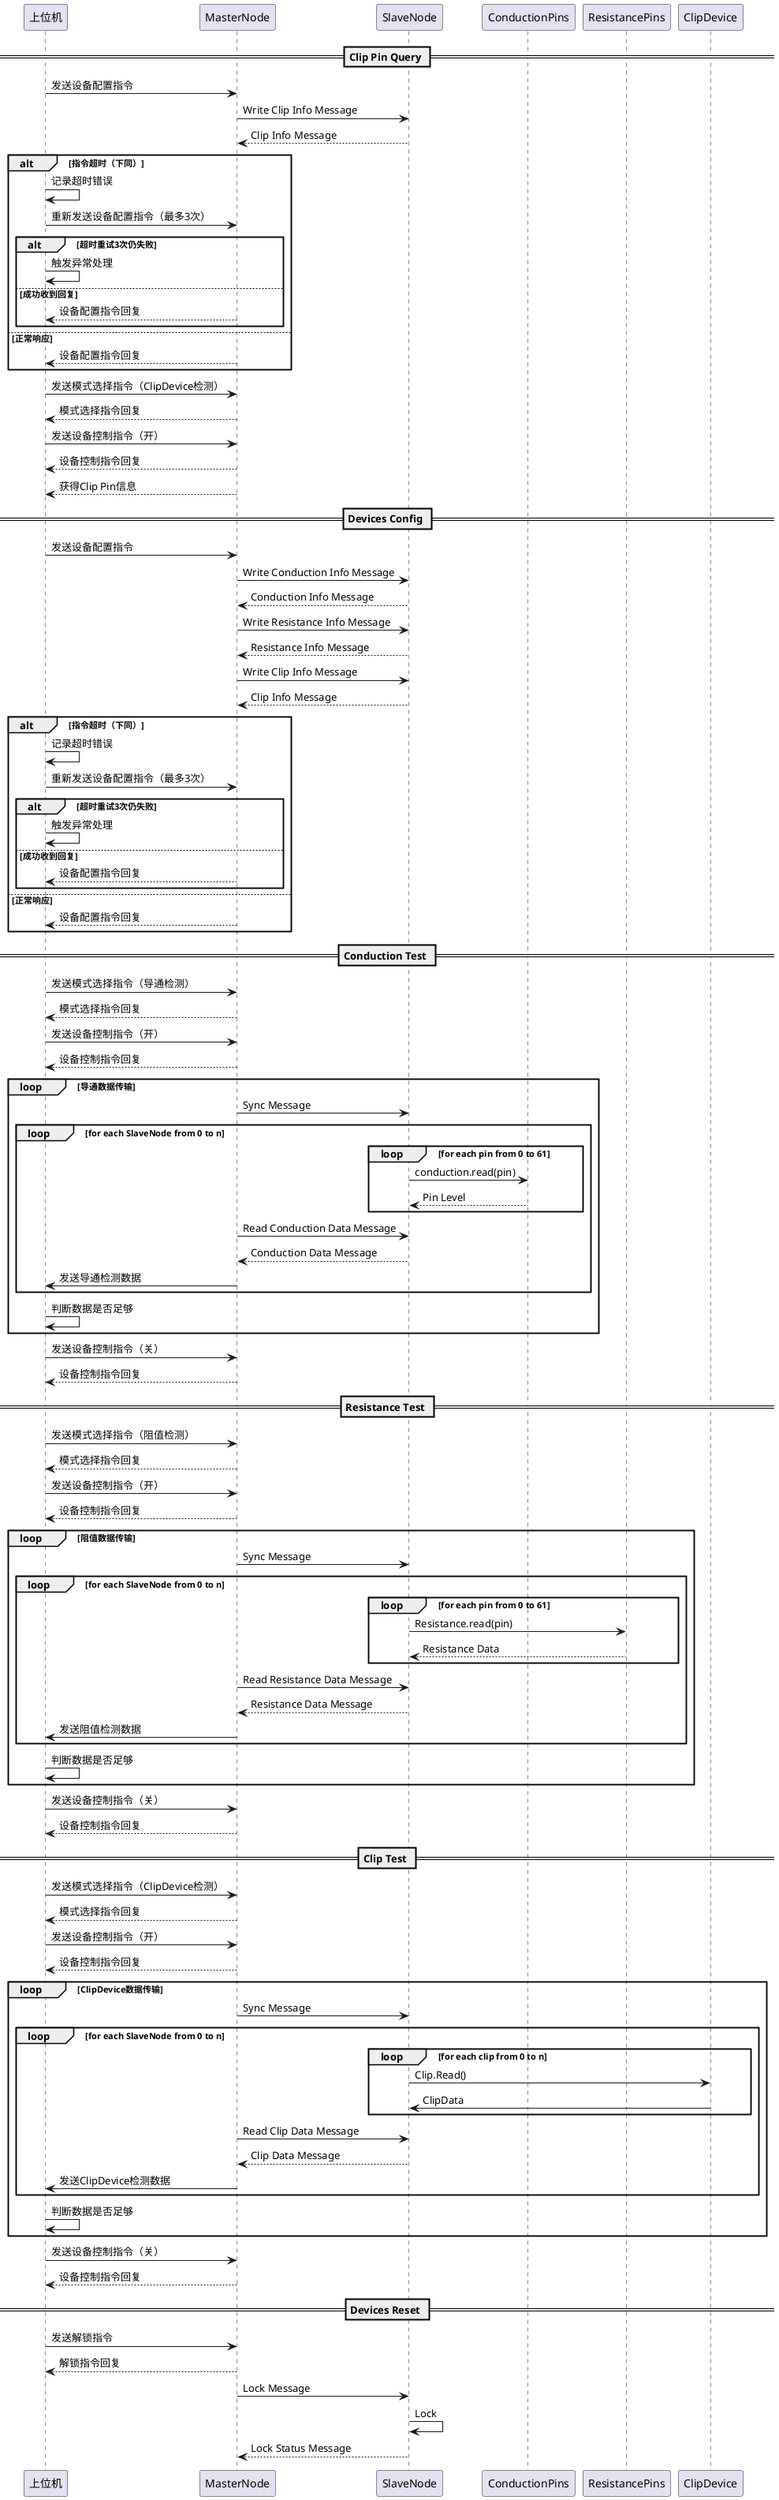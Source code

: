 @startuml systemDiagram
participant 上位机
participant MasterNode
participant SlaveNode
participant ConductionPins
participant ResistancePins
participant ClipDevice
== Clip Pin Query ==
上位机 -> MasterNode : 发送设备配置指令
MasterNode -> SlaveNode : Write Clip Info Message
SlaveNode --> MasterNode : Clip Info Message
alt 指令超时（下同）
    上位机 -> 上位机 : 记录超时错误
    上位机 -> MasterNode : 重新发送设备配置指令（最多3次）
    alt 超时重试3次仍失败
        上位机 -> 上位机 : 触发异常处理
    else 成功收到回复
        MasterNode --> 上位机 : 设备配置指令回复
    end
else 正常响应
    MasterNode --> 上位机 : 设备配置指令回复
end
上位机 -> MasterNode : 发送模式选择指令（ClipDevice检测）
MasterNode --> 上位机 : 模式选择指令回复
上位机 -> MasterNode : 发送设备控制指令（开）
MasterNode --> 上位机 : 设备控制指令回复
MasterNode --> 上位机 : 获得Clip Pin信息

== Devices Config ==
上位机 -> MasterNode : 发送设备配置指令
MasterNode -> SlaveNode : Write Conduction Info Message
SlaveNode --> MasterNode : Conduction Info Message
MasterNode -> SlaveNode : Write Resistance Info Message
SlaveNode --> MasterNode : Resistance Info Message
MasterNode -> SlaveNode : Write Clip Info Message
SlaveNode --> MasterNode : Clip Info Message
alt 指令超时（下同）
    上位机 -> 上位机 : 记录超时错误
    上位机 -> MasterNode : 重新发送设备配置指令（最多3次）
    alt 超时重试3次仍失败
        上位机 -> 上位机 : 触发异常处理
    else 成功收到回复
        MasterNode --> 上位机 : 设备配置指令回复
    end
else 正常响应
    MasterNode --> 上位机 : 设备配置指令回复
end

== Conduction Test ==
上位机 -> MasterNode : 发送模式选择指令（导通检测）
MasterNode --> 上位机 : 模式选择指令回复

上位机 -> MasterNode : 发送设备控制指令（开）
MasterNode --> 上位机 : 设备控制指令回复

loop 导通数据传输
    MasterNode -> SlaveNode : Sync Message

    loop for each SlaveNode from 0 to n

    loop for each pin from 0 to 61
        SlaveNode -> ConductionPins: conduction.read(pin)
        ConductionPins --> SlaveNode: Pin Level
    end

        MasterNode -> SlaveNode : Read Conduction Data Message
        SlaveNode --> MasterNode : Conduction Data Message
        MasterNode -> 上位机 : 发送导通检测数据
    end
    
    上位机 -> 上位机 : 判断数据是否足够
end

上位机 -> MasterNode : 发送设备控制指令（关）
MasterNode --> 上位机 : 设备控制指令回复

== Resistance Test ==
上位机 -> MasterNode : 发送模式选择指令（阻值检测）
MasterNode --> 上位机 : 模式选择指令回复
上位机 -> MasterNode : 发送设备控制指令（开）
MasterNode --> 上位机 : 设备控制指令回复

loop 阻值数据传输
    MasterNode -> SlaveNode : Sync Message

    loop for each SlaveNode from 0 to n

    loop for each pin from 0 to 61
        SlaveNode -> ResistancePins: Resistance.read(pin)
        ResistancePins --> SlaveNode: Resistance Data
    end

        MasterNode -> SlaveNode : Read Resistance Data Message
        SlaveNode --> MasterNode : Resistance Data Message
        MasterNode -> 上位机 : 发送阻值检测数据
    end
    
    上位机 -> 上位机 : 判断数据是否足够
end

上位机 -> MasterNode : 发送设备控制指令（关）
MasterNode --> 上位机 : 设备控制指令回复

== Clip Test ==
上位机 -> MasterNode : 发送模式选择指令（ClipDevice检测）
MasterNode --> 上位机 : 模式选择指令回复
上位机 -> MasterNode : 发送设备控制指令（开）
MasterNode --> 上位机 : 设备控制指令回复

loop ClipDevice数据传输

    MasterNode -> SlaveNode : Sync Message

    loop for each SlaveNode from 0 to n

    loop for each clip from 0 to n
        SlaveNode -> ClipDevice : Clip.Read()
        ClipDevice -> SlaveNode: ClipData
    end

        MasterNode -> SlaveNode : Read Clip Data Message
        SlaveNode --> MasterNode : Clip Data Message
        MasterNode -> 上位机 : 发送ClipDevice检测数据
    end

    上位机 -> 上位机 : 判断数据是否足够

end

上位机 -> MasterNode : 发送设备控制指令（关）
MasterNode --> 上位机 : 设备控制指令回复

== Devices Reset ==
上位机 -> MasterNode : 发送解锁指令
MasterNode --> 上位机 : 解锁指令回复
MasterNode -> SlaveNode : Lock Message
SlaveNode -> SlaveNode : Lock 
SlaveNode --> MasterNode : Lock Status Message

@enduml

